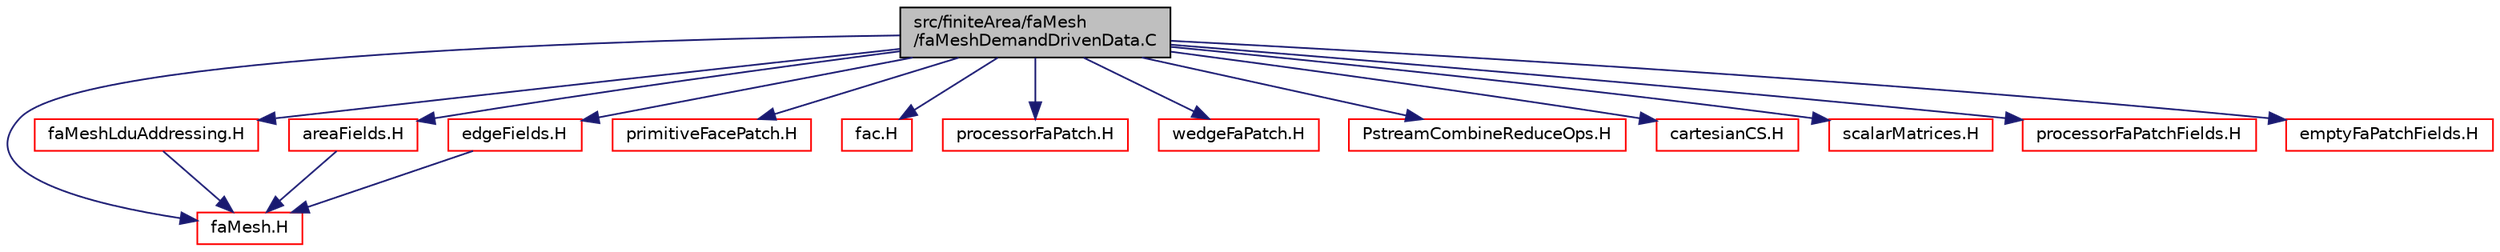 digraph "src/finiteArea/faMesh/faMeshDemandDrivenData.C"
{
  bgcolor="transparent";
  edge [fontname="Helvetica",fontsize="10",labelfontname="Helvetica",labelfontsize="10"];
  node [fontname="Helvetica",fontsize="10",shape=record];
  Node1 [label="src/finiteArea/faMesh\l/faMeshDemandDrivenData.C",height=0.2,width=0.4,color="black", fillcolor="grey75", style="filled" fontcolor="black"];
  Node1 -> Node2 [color="midnightblue",fontsize="10",style="solid",fontname="Helvetica"];
  Node2 [label="faMesh.H",height=0.2,width=0.4,color="red",URL="$faMesh_8H.html"];
  Node1 -> Node3 [color="midnightblue",fontsize="10",style="solid",fontname="Helvetica"];
  Node3 [label="faMeshLduAddressing.H",height=0.2,width=0.4,color="red",URL="$faMeshLduAddressing_8H.html"];
  Node3 -> Node2 [color="midnightblue",fontsize="10",style="solid",fontname="Helvetica"];
  Node1 -> Node4 [color="midnightblue",fontsize="10",style="solid",fontname="Helvetica"];
  Node4 [label="areaFields.H",height=0.2,width=0.4,color="red",URL="$areaFields_8H.html"];
  Node4 -> Node2 [color="midnightblue",fontsize="10",style="solid",fontname="Helvetica"];
  Node1 -> Node5 [color="midnightblue",fontsize="10",style="solid",fontname="Helvetica"];
  Node5 [label="edgeFields.H",height=0.2,width=0.4,color="red",URL="$edgeFields_8H.html"];
  Node5 -> Node2 [color="midnightblue",fontsize="10",style="solid",fontname="Helvetica"];
  Node1 -> Node6 [color="midnightblue",fontsize="10",style="solid",fontname="Helvetica"];
  Node6 [label="primitiveFacePatch.H",height=0.2,width=0.4,color="red",URL="$primitiveFacePatch_8H.html"];
  Node1 -> Node7 [color="midnightblue",fontsize="10",style="solid",fontname="Helvetica"];
  Node7 [label="fac.H",height=0.2,width=0.4,color="red",URL="$fac_8H.html",tooltip="Namespace of functions to calculate explicit derivatives. "];
  Node1 -> Node8 [color="midnightblue",fontsize="10",style="solid",fontname="Helvetica"];
  Node8 [label="processorFaPatch.H",height=0.2,width=0.4,color="red",URL="$processorFaPatch_8H.html"];
  Node1 -> Node9 [color="midnightblue",fontsize="10",style="solid",fontname="Helvetica"];
  Node9 [label="wedgeFaPatch.H",height=0.2,width=0.4,color="red",URL="$wedgeFaPatch_8H.html"];
  Node1 -> Node10 [color="midnightblue",fontsize="10",style="solid",fontname="Helvetica"];
  Node10 [label="PstreamCombineReduceOps.H",height=0.2,width=0.4,color="red",URL="$PstreamCombineReduceOps_8H.html",tooltip="Combination-Reduction operation for a parallel run. The information from all nodes is collected on th..."];
  Node1 -> Node11 [color="midnightblue",fontsize="10",style="solid",fontname="Helvetica"];
  Node11 [label="cartesianCS.H",height=0.2,width=0.4,color="red",URL="$cartesianCS_8H.html"];
  Node1 -> Node12 [color="midnightblue",fontsize="10",style="solid",fontname="Helvetica"];
  Node12 [label="scalarMatrices.H",height=0.2,width=0.4,color="red",URL="$scalarMatrices_8H.html"];
  Node1 -> Node13 [color="midnightblue",fontsize="10",style="solid",fontname="Helvetica"];
  Node13 [label="processorFaPatchFields.H",height=0.2,width=0.4,color="red",URL="$processorFaPatchFields_8H.html"];
  Node1 -> Node14 [color="midnightblue",fontsize="10",style="solid",fontname="Helvetica"];
  Node14 [label="emptyFaPatchFields.H",height=0.2,width=0.4,color="red",URL="$emptyFaPatchFields_8H.html"];
}
